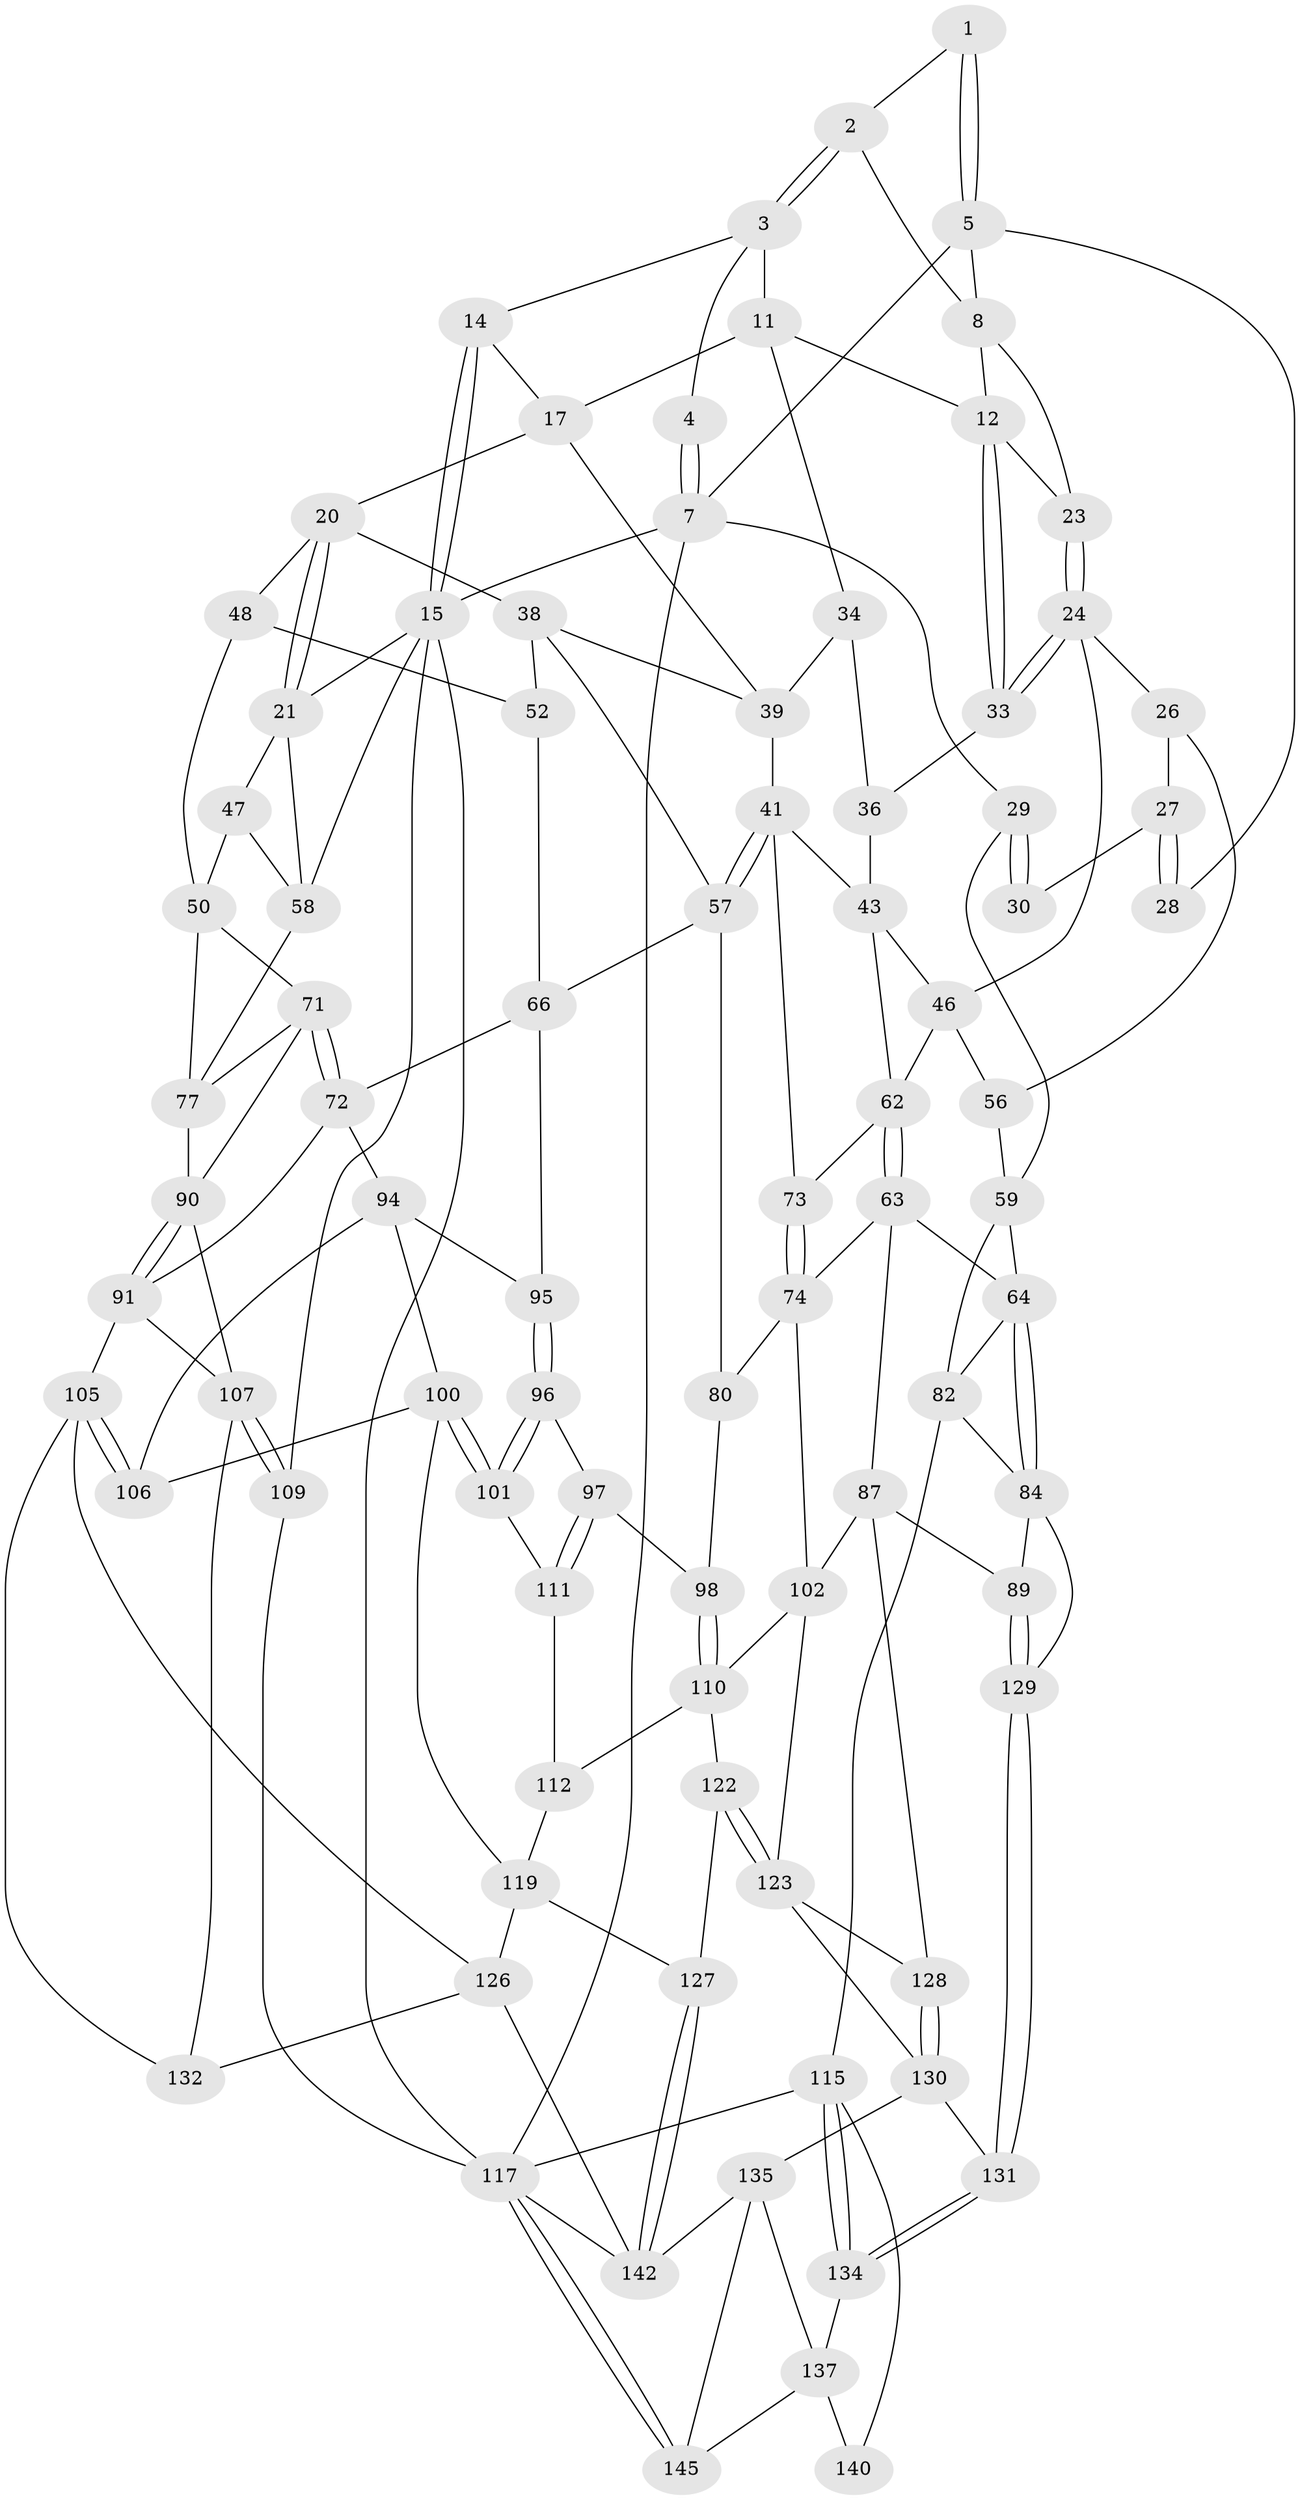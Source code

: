 // original degree distribution, {3: 0.041379310344827586, 4: 0.20689655172413793, 5: 0.5103448275862069, 6: 0.2413793103448276}
// Generated by graph-tools (version 1.1) at 2025/11/02/27/25 16:11:57]
// undirected, 86 vertices, 184 edges
graph export_dot {
graph [start="1"]
  node [color=gray90,style=filled];
  1 [pos="+0.19792329134687864+0.058897041044159396"];
  2 [pos="+0.42421426776764304+0"];
  3 [pos="+0.49321524072115414+0",super="+10"];
  4 [pos="+0.07000553375692695+0"];
  5 [pos="+0.19215532389577636+0.08572096907648226",super="+6"];
  7 [pos="+0+0",super="+16"];
  8 [pos="+0.29605717763115896+0.07989662186841849",super="+9"];
  11 [pos="+0.4938337256711039+0",super="+19"];
  12 [pos="+0.3770894581365555+0.16200961207445877",super="+13"];
  14 [pos="+0.6410996973928212+0"];
  15 [pos="+1+0",super="+83"];
  17 [pos="+0.7156509293896504+0.0665424278565803",super="+18"];
  20 [pos="+0.7876237738083269+0.15435149873215967",super="+37"];
  21 [pos="+1+0",super="+22"];
  23 [pos="+0.24771425952344117+0.17104469895180985"];
  24 [pos="+0.24617997813176531+0.25151099963113543",super="+25"];
  26 [pos="+0.23315095889577897+0.2514459158695438",super="+54"];
  27 [pos="+0.13529150392480008+0.18147074537150396",super="+31"];
  28 [pos="+0.12146131390279544+0.11654880808472538"];
  29 [pos="+0+0",super="+61"];
  30 [pos="+0.0660164223593605+0.1386097292361903",super="+32"];
  33 [pos="+0.37386528295679305+0.19411575066390813"];
  34 [pos="+0.5379716872040982+0.16246219836273712",super="+35"];
  36 [pos="+0.39332729229515906+0.21436508336164298",super="+44"];
  38 [pos="+0.7441380258405543+0.2618420285037784",super="+53"];
  39 [pos="+0.651633627371701+0.21452083608319036",super="+40"];
  41 [pos="+0.5210220445278823+0.3977446425335901",super="+42"];
  43 [pos="+0.4396986857915952+0.3652759200611702",super="+45"];
  46 [pos="+0.2504381854031422+0.2725916019344184",super="+55"];
  47 [pos="+0.9844936685808986+0.19485360860002235",super="+49"];
  48 [pos="+0.866241106226433+0.24065892375125286",super="+51"];
  50 [pos="+0.8993697946224574+0.37503485450586166",super="+70"];
  52 [pos="+0.7698295731600111+0.33072445548969887"];
  56 [pos="+0.13620975555039136+0.35323179885995315"];
  57 [pos="+0.5312989451701629+0.40694285456914675",super="+68"];
  58 [pos="+1+0.4081772064493813",super="+76"];
  59 [pos="+0.13164052260534936+0.38888327003325546",super="+60"];
  62 [pos="+0.23623224217276081+0.38762742146165824",super="+69"];
  63 [pos="+0.22112161964870428+0.4690169019179343",super="+75"];
  64 [pos="+0.19366461795564233+0.4771831286455087",super="+65"];
  66 [pos="+0.7511100017907332+0.379198821428481",super="+67"];
  71 [pos="+0.8048269576091066+0.4938849344513615",super="+79"];
  72 [pos="+0.7836117530409321+0.4983987578867025",super="+92"];
  73 [pos="+0.39808477543853+0.4347993692605983"];
  74 [pos="+0.32114259841730264+0.5234715155534132",super="+81"];
  77 [pos="+0.9928484877054179+0.5314204422038399",super="+78"];
  80 [pos="+0.49176205312413496+0.5397154808483113"];
  82 [pos="+0+0.47977657190618",super="+86"];
  84 [pos="+0.14133274469780452+0.6091569655091339",super="+85"];
  87 [pos="+0.23774072940532637+0.645544362412106",super="+88"];
  89 [pos="+0.1932073887267146+0.6729499951074481"];
  90 [pos="+0.9074411918446852+0.5731581196108531",super="+93"];
  91 [pos="+0.7971453970710253+0.6479504827131701",super="+104"];
  94 [pos="+0.677139287518337+0.5338505656873551",super="+99"];
  95 [pos="+0.5999462833588586+0.48662799343025737"];
  96 [pos="+0.5701913544837683+0.6175747524271791"];
  97 [pos="+0.5165154523949653+0.6309587478000596"];
  98 [pos="+0.4924260739161511+0.6054598844055146"];
  100 [pos="+0.6293047950356419+0.6514492039196439",super="+118"];
  101 [pos="+0.6013759855336983+0.6603848171615508"];
  102 [pos="+0.3889512974317044+0.629210694555726",super="+103"];
  105 [pos="+0.7918042476063704+0.7165349155699188",super="+125"];
  106 [pos="+0.7195895727119888+0.6814555798391354"];
  107 [pos="+0.9793857820011045+0.7865429638015139",super="+108"];
  109 [pos="+1+0.7956377663697561"];
  110 [pos="+0.41161995827816994+0.636617829925554",super="+113"];
  111 [pos="+0.5080425845085198+0.663685373371092",super="+114"];
  112 [pos="+0.5026373338913104+0.6732891314715063",super="+121"];
  115 [pos="+0+0.7489126120500907",super="+116"];
  117 [pos="+0+1",super="+143"];
  119 [pos="+0.6186591462705014+0.8180670411311313",super="+120"];
  122 [pos="+0.44040331147290007+0.8701437858652613"];
  123 [pos="+0.4222759188912843+0.8808544810320638",super="+124"];
  126 [pos="+0.6601364042098367+0.8026776371811978",super="+139"];
  127 [pos="+0.5977952650220935+0.8293969660578916"];
  128 [pos="+0.28135341389109125+0.7440324281063709"];
  129 [pos="+0.1380980345355736+0.7622815983807842"];
  130 [pos="+0.21032268378877977+0.8234215050699267",super="+133"];
  131 [pos="+0.1368679938269223+0.7997997398313346"];
  132 [pos="+0.8089808607099409+0.9436437906427362"];
  134 [pos="+0.11464018859206317+0.8274826546480606",super="+138"];
  135 [pos="+0.33514549290376316+1",super="+136"];
  137 [pos="+0.11337805033222954+0.8401039424853205",super="+141"];
  140 [pos="+0.02476923996735465+0.8776150175836852"];
  142 [pos="+0.7581762388504188+1",super="+144"];
  145 [pos="+0+1"];
  1 -- 2;
  1 -- 5;
  1 -- 5;
  2 -- 3;
  2 -- 3;
  2 -- 8;
  3 -- 4;
  3 -- 11;
  3 -- 14;
  4 -- 7;
  4 -- 7;
  5 -- 28;
  5 -- 7;
  5 -- 8;
  7 -- 29;
  7 -- 117;
  7 -- 15;
  8 -- 23;
  8 -- 12;
  11 -- 12;
  11 -- 17;
  11 -- 34;
  12 -- 33;
  12 -- 33;
  12 -- 23;
  14 -- 15;
  14 -- 15;
  14 -- 17;
  15 -- 21;
  15 -- 109;
  15 -- 58;
  15 -- 117;
  17 -- 20;
  17 -- 39;
  20 -- 21;
  20 -- 21;
  20 -- 48;
  20 -- 38;
  21 -- 47;
  21 -- 58;
  23 -- 24;
  23 -- 24;
  24 -- 33;
  24 -- 33;
  24 -- 26;
  24 -- 46;
  26 -- 27 [weight=2];
  26 -- 56;
  27 -- 28;
  27 -- 28;
  27 -- 30;
  29 -- 30 [weight=2];
  29 -- 30;
  29 -- 59;
  33 -- 36;
  34 -- 36 [weight=2];
  34 -- 39;
  36 -- 43;
  38 -- 39;
  38 -- 57;
  38 -- 52;
  39 -- 41;
  41 -- 57;
  41 -- 57;
  41 -- 73;
  41 -- 43;
  43 -- 46;
  43 -- 62;
  46 -- 56;
  46 -- 62;
  47 -- 50;
  47 -- 58;
  48 -- 50;
  48 -- 52;
  50 -- 71;
  50 -- 77;
  52 -- 66;
  56 -- 59;
  57 -- 80;
  57 -- 66;
  58 -- 77;
  59 -- 64;
  59 -- 82;
  62 -- 63;
  62 -- 63;
  62 -- 73;
  63 -- 64;
  63 -- 74;
  63 -- 87;
  64 -- 84;
  64 -- 84;
  64 -- 82;
  66 -- 72;
  66 -- 95;
  71 -- 72;
  71 -- 72;
  71 -- 90;
  71 -- 77;
  72 -- 91;
  72 -- 94;
  73 -- 74;
  73 -- 74;
  74 -- 80;
  74 -- 102;
  77 -- 90;
  80 -- 98;
  82 -- 115;
  82 -- 84;
  84 -- 89;
  84 -- 129;
  87 -- 128;
  87 -- 89;
  87 -- 102;
  89 -- 129;
  89 -- 129;
  90 -- 91;
  90 -- 91;
  90 -- 107;
  91 -- 105;
  91 -- 107;
  94 -- 95;
  94 -- 106;
  94 -- 100;
  95 -- 96;
  95 -- 96;
  96 -- 97;
  96 -- 101;
  96 -- 101;
  97 -- 98;
  97 -- 111;
  97 -- 111;
  98 -- 110;
  98 -- 110;
  100 -- 101;
  100 -- 101;
  100 -- 106;
  100 -- 119;
  101 -- 111;
  102 -- 110;
  102 -- 123;
  105 -- 106;
  105 -- 106;
  105 -- 132;
  105 -- 126;
  107 -- 109;
  107 -- 109;
  107 -- 132;
  109 -- 117;
  110 -- 112;
  110 -- 122;
  111 -- 112 [weight=2];
  112 -- 119;
  115 -- 134;
  115 -- 134;
  115 -- 140;
  115 -- 117;
  117 -- 145;
  117 -- 145;
  117 -- 142;
  119 -- 126;
  119 -- 127;
  122 -- 123;
  122 -- 123;
  122 -- 127;
  123 -- 128;
  123 -- 130;
  126 -- 142;
  126 -- 132;
  127 -- 142;
  127 -- 142;
  128 -- 130;
  128 -- 130;
  129 -- 131;
  129 -- 131;
  130 -- 131;
  130 -- 135;
  131 -- 134;
  131 -- 134;
  134 -- 137;
  135 -- 142;
  135 -- 137;
  135 -- 145;
  137 -- 145;
  137 -- 140;
}
